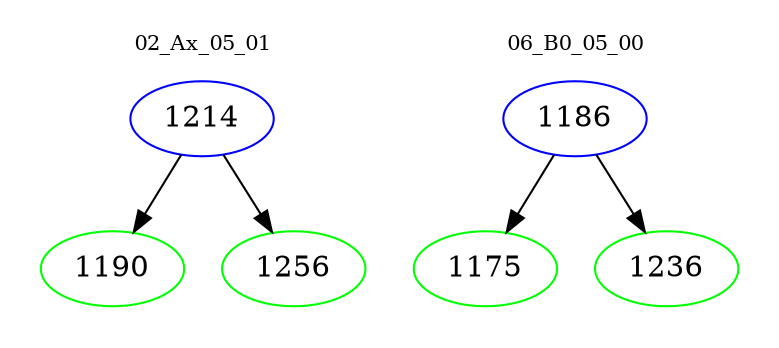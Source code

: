 digraph{
subgraph cluster_0 {
color = white
label = "02_Ax_05_01";
fontsize=10;
T0_1214 [label="1214", color="blue"]
T0_1214 -> T0_1190 [color="black"]
T0_1190 [label="1190", color="green"]
T0_1214 -> T0_1256 [color="black"]
T0_1256 [label="1256", color="green"]
}
subgraph cluster_1 {
color = white
label = "06_B0_05_00";
fontsize=10;
T1_1186 [label="1186", color="blue"]
T1_1186 -> T1_1175 [color="black"]
T1_1175 [label="1175", color="green"]
T1_1186 -> T1_1236 [color="black"]
T1_1236 [label="1236", color="green"]
}
}
